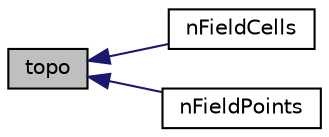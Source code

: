 digraph "topo"
{
  bgcolor="transparent";
  edge [fontname="Helvetica",fontsize="10",labelfontname="Helvetica",labelfontsize="10"];
  node [fontname="Helvetica",fontsize="10",shape=record];
  rankdir="LR";
  Node1 [label="topo",height=0.2,width=0.4,color="black", fillcolor="grey75", style="filled", fontcolor="black"];
  Node1 -> Node2 [dir="back",color="midnightblue",fontsize="10",style="solid",fontname="Helvetica"];
  Node2 [label="nFieldCells",height=0.2,width=0.4,color="black",URL="$a02928.html#a336a2a1a5e6b4313fcb54c323428a580",tooltip="Number of field cells. "];
  Node1 -> Node3 [dir="back",color="midnightblue",fontsize="10",style="solid",fontname="Helvetica"];
  Node3 [label="nFieldPoints",height=0.2,width=0.4,color="black",URL="$a02928.html#ae126d24a72e42a3fe323e920272bc3c0",tooltip="Number of field points. "];
}
